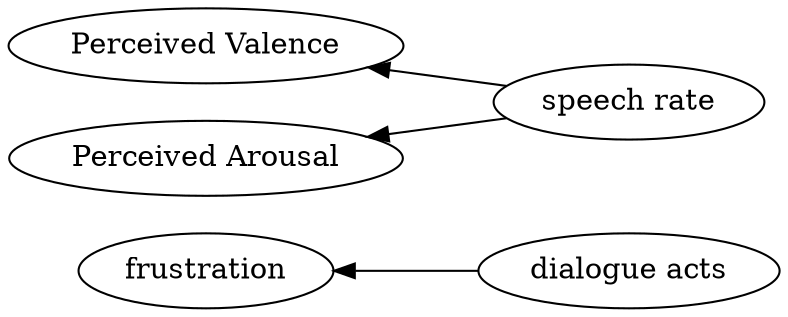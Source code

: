 digraph Test {
	rankdir=RL
	size="10,10"
	overlap=false
	splines=true
	{rank=same; "dialogue acts" "speech rate";}
	{rank=same; "Perceived Valence" "Perceived Arousal" "frustration";}
	"dialogue acts" [href="https://scholar.google.com/scholar?hl=en&q=The%20Additive%20Value%20of%20Multimodal%20Features%20for%20Predicting%20Engagement,%20Frustration,%20and%20Learning%20during%20Tutoring" target=_blank]
	"dialogue acts" -> frustration
	"speech rate" [href="https://scholar.google.com/scholar?hl=en&q=Modeling%20Team-level%20Multimodal%20Dynamics%20during%20Multiparty%20Collaboration" target=_blank]
	"speech rate" -> "Perceived Valence"
	"speech rate" [href="https://scholar.google.com/scholar?hl=en&q=Modeling%20Team-level%20Multimodal%20Dynamics%20during%20Multiparty%20Collaboration" target=_blank]
	"speech rate" -> "Perceived Arousal"
}
